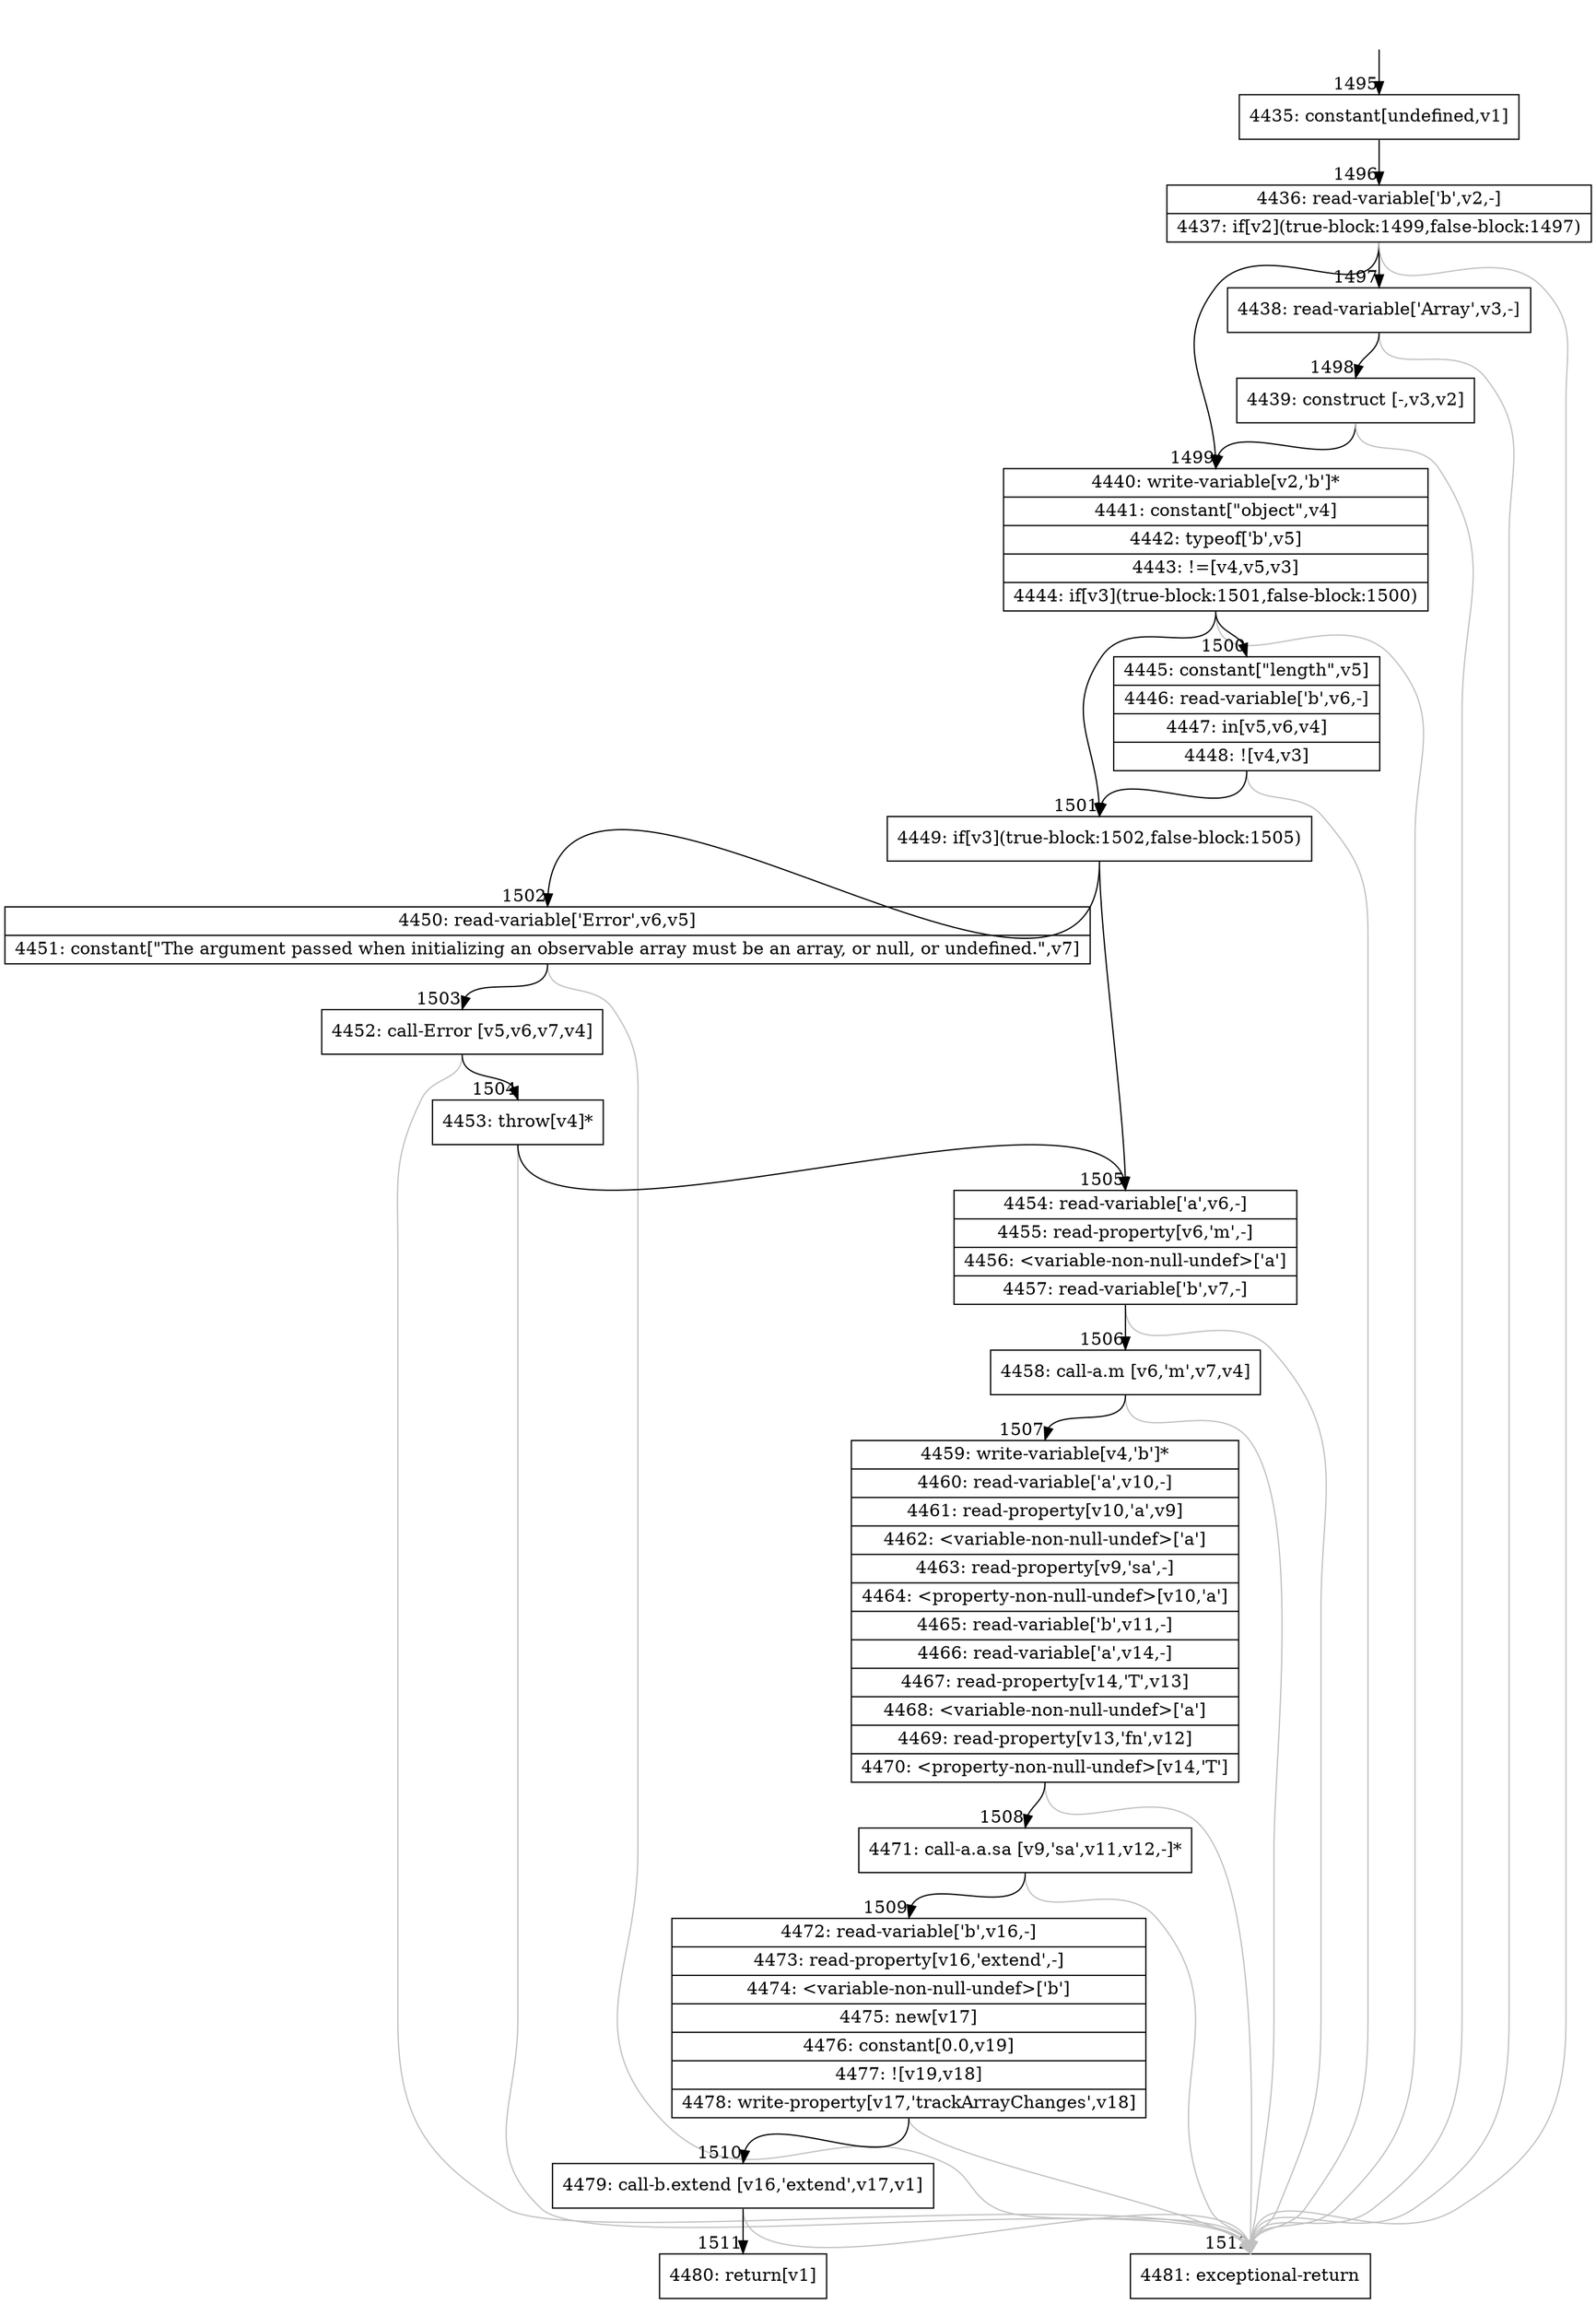 digraph {
rankdir="TD"
BB_entry132[shape=none,label=""];
BB_entry132 -> BB1495 [tailport=s, headport=n, headlabel="    1495"]
BB1495 [shape=record label="{4435: constant[undefined,v1]}" ] 
BB1495 -> BB1496 [tailport=s, headport=n, headlabel="      1496"]
BB1496 [shape=record label="{4436: read-variable['b',v2,-]|4437: if[v2](true-block:1499,false-block:1497)}" ] 
BB1496 -> BB1499 [tailport=s, headport=n, headlabel="      1499"]
BB1496 -> BB1497 [tailport=s, headport=n, headlabel="      1497"]
BB1496 -> BB1512 [tailport=s, headport=n, color=gray, headlabel="      1512"]
BB1497 [shape=record label="{4438: read-variable['Array',v3,-]}" ] 
BB1497 -> BB1498 [tailport=s, headport=n, headlabel="      1498"]
BB1497 -> BB1512 [tailport=s, headport=n, color=gray]
BB1498 [shape=record label="{4439: construct [-,v3,v2]}" ] 
BB1498 -> BB1499 [tailport=s, headport=n]
BB1498 -> BB1512 [tailport=s, headport=n, color=gray]
BB1499 [shape=record label="{4440: write-variable[v2,'b']*|4441: constant[\"object\",v4]|4442: typeof['b',v5]|4443: !=[v4,v5,v3]|4444: if[v3](true-block:1501,false-block:1500)}" ] 
BB1499 -> BB1501 [tailport=s, headport=n, headlabel="      1501"]
BB1499 -> BB1500 [tailport=s, headport=n, headlabel="      1500"]
BB1499 -> BB1512 [tailport=s, headport=n, color=gray]
BB1500 [shape=record label="{4445: constant[\"length\",v5]|4446: read-variable['b',v6,-]|4447: in[v5,v6,v4]|4448: ![v4,v3]}" ] 
BB1500 -> BB1501 [tailport=s, headport=n]
BB1500 -> BB1512 [tailport=s, headport=n, color=gray]
BB1501 [shape=record label="{4449: if[v3](true-block:1502,false-block:1505)}" ] 
BB1501 -> BB1502 [tailport=s, headport=n, headlabel="      1502"]
BB1501 -> BB1505 [tailport=s, headport=n, headlabel="      1505"]
BB1502 [shape=record label="{4450: read-variable['Error',v6,v5]|4451: constant[\"The argument passed when initializing an observable array must be an array, or null, or undefined.\",v7]}" ] 
BB1502 -> BB1503 [tailport=s, headport=n, headlabel="      1503"]
BB1502 -> BB1512 [tailport=s, headport=n, color=gray]
BB1503 [shape=record label="{4452: call-Error [v5,v6,v7,v4]}" ] 
BB1503 -> BB1504 [tailport=s, headport=n, headlabel="      1504"]
BB1503 -> BB1512 [tailport=s, headport=n, color=gray]
BB1504 [shape=record label="{4453: throw[v4]*}" ] 
BB1504 -> BB1505 [tailport=s, headport=n]
BB1504 -> BB1512 [tailport=s, headport=n, color=gray]
BB1505 [shape=record label="{4454: read-variable['a',v6,-]|4455: read-property[v6,'m',-]|4456: \<variable-non-null-undef\>['a']|4457: read-variable['b',v7,-]}" ] 
BB1505 -> BB1506 [tailport=s, headport=n, headlabel="      1506"]
BB1505 -> BB1512 [tailport=s, headport=n, color=gray]
BB1506 [shape=record label="{4458: call-a.m [v6,'m',v7,v4]}" ] 
BB1506 -> BB1507 [tailport=s, headport=n, headlabel="      1507"]
BB1506 -> BB1512 [tailport=s, headport=n, color=gray]
BB1507 [shape=record label="{4459: write-variable[v4,'b']*|4460: read-variable['a',v10,-]|4461: read-property[v10,'a',v9]|4462: \<variable-non-null-undef\>['a']|4463: read-property[v9,'sa',-]|4464: \<property-non-null-undef\>[v10,'a']|4465: read-variable['b',v11,-]|4466: read-variable['a',v14,-]|4467: read-property[v14,'T',v13]|4468: \<variable-non-null-undef\>['a']|4469: read-property[v13,'fn',v12]|4470: \<property-non-null-undef\>[v14,'T']}" ] 
BB1507 -> BB1508 [tailport=s, headport=n, headlabel="      1508"]
BB1507 -> BB1512 [tailport=s, headport=n, color=gray]
BB1508 [shape=record label="{4471: call-a.a.sa [v9,'sa',v11,v12,-]*}" ] 
BB1508 -> BB1509 [tailport=s, headport=n, headlabel="      1509"]
BB1508 -> BB1512 [tailport=s, headport=n, color=gray]
BB1509 [shape=record label="{4472: read-variable['b',v16,-]|4473: read-property[v16,'extend',-]|4474: \<variable-non-null-undef\>['b']|4475: new[v17]|4476: constant[0.0,v19]|4477: ![v19,v18]|4478: write-property[v17,'trackArrayChanges',v18]}" ] 
BB1509 -> BB1510 [tailport=s, headport=n, headlabel="      1510"]
BB1509 -> BB1512 [tailport=s, headport=n, color=gray]
BB1510 [shape=record label="{4479: call-b.extend [v16,'extend',v17,v1]}" ] 
BB1510 -> BB1511 [tailport=s, headport=n, headlabel="      1511"]
BB1510 -> BB1512 [tailport=s, headport=n, color=gray]
BB1511 [shape=record label="{4480: return[v1]}" ] 
BB1512 [shape=record label="{4481: exceptional-return}" ] 
}
